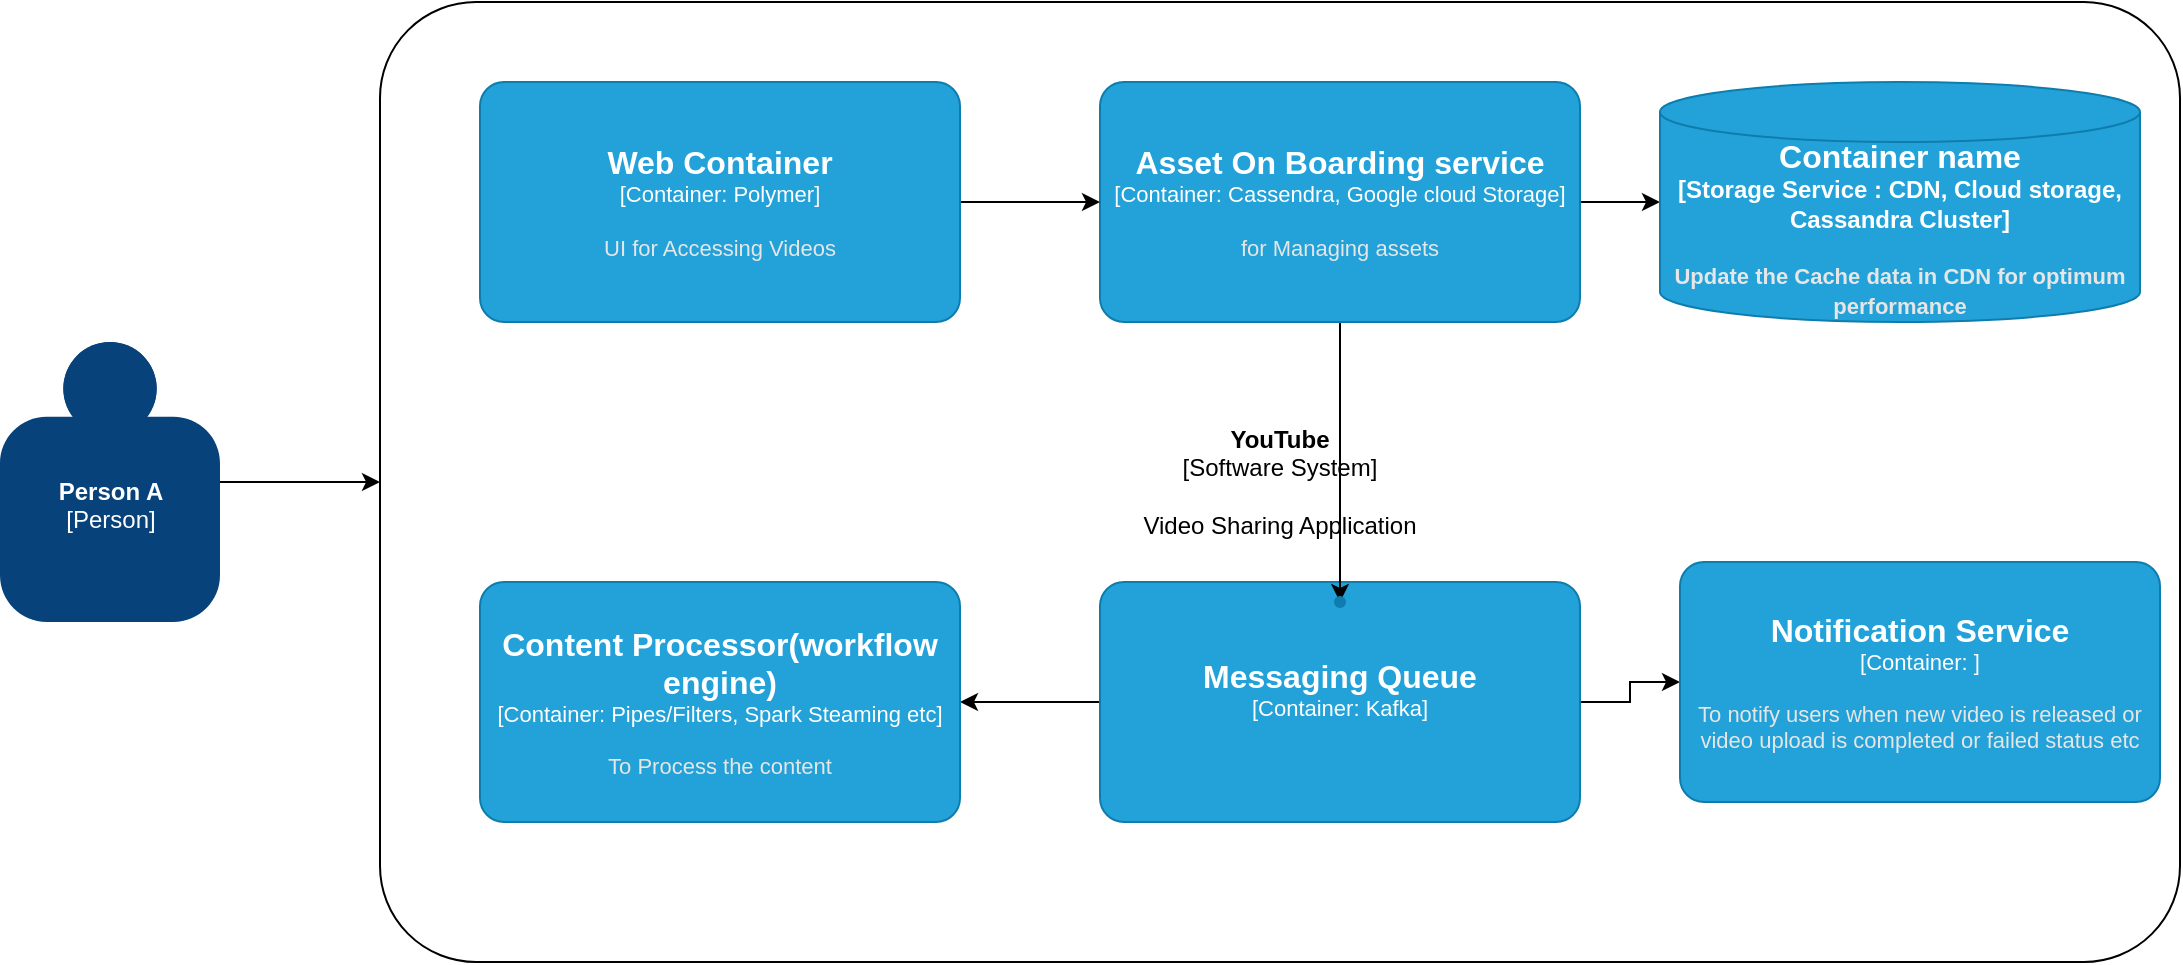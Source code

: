<mxfile version="15.5.9" type="github" pages="6"><diagram id="z9RygwQNT0ERvPky99hj" name="Page-1"><mxGraphModel dx="1298" dy="712" grid="1" gridSize="10" guides="1" tooltips="1" connect="1" arrows="1" fold="1" page="1" pageScale="1" pageWidth="827" pageHeight="1169" math="0" shadow="0"><root><mxCell id="0"/><mxCell id="1" parent="0"/><mxCell id="A4hrFjKOeMsg8yGBm5Tv-1" value="" style="edgeStyle=orthogonalEdgeStyle;rounded=0;orthogonalLoop=1;jettySize=auto;html=1;" edge="1" parent="1" source="A4hrFjKOeMsg8yGBm5Tv-2" target="A4hrFjKOeMsg8yGBm5Tv-3"><mxGeometry relative="1" as="geometry"/></mxCell><object placeholders="1" c4Name="Person A" c4Type="Person" c4Description="" label="&lt;b&gt;%c4Name%&lt;/b&gt;&lt;div&gt;[%c4Type%]&lt;/div&gt;&lt;br&gt;&lt;div&gt;%c4Description%&lt;/div&gt;" id="A4hrFjKOeMsg8yGBm5Tv-2"><mxCell style="html=1;dashed=0;whitespace=wrap;fillColor=#08427b;strokeColor=none;fontColor=#ffffff;shape=mxgraph.c4.person;align=center;metaEdit=1;points=[[0.5,0,0],[1,0.5,0],[1,0.75,0],[0.75,1,0],[0.5,1,0],[0.25,1,0],[0,0.75,0],[0,0.5,0]];metaData={&quot;c4Type&quot;:{&quot;editable&quot;:false}};" vertex="1" parent="1"><mxGeometry x="20" y="230" width="110.0" height="140" as="geometry"/></mxCell></object><object placeholders="1" c4Name="YouTube" c4Type="Software System" c4Description="Video Sharing Application" label="&lt;b&gt;%c4Name%&lt;/b&gt;&lt;div&gt;[%c4Type%]&lt;/div&gt;&lt;br&gt;&lt;div&gt;%c4Description%&lt;/div&gt;" id="A4hrFjKOeMsg8yGBm5Tv-3"><mxCell style="rounded=1;whiteSpace=wrap;html=1;labelBackgroundColor=none;fillColor=none;align=center;arcSize=10;metaEdit=1;metaData={&quot;c4Type&quot;:{&quot;editable&quot;:false}};points=[[0.25,0,0],[0.5,0,0],[0.75,0,0],[1,0.25,0],[1,0.5,0],[1,0.75,0],[0.75,1,0],[0.5,1,0],[0.25,1,0],[0,0.75,0],[0,0.5,0],[0,0.25,0]];" vertex="1" parent="1"><mxGeometry x="210" y="60" width="900" height="480" as="geometry"/></mxCell></object><mxCell id="cYoHPaHitqBHi9LQzZaL-11" value="" style="edgeStyle=orthogonalEdgeStyle;rounded=0;orthogonalLoop=1;jettySize=auto;html=1;" edge="1" parent="1" source="cYoHPaHitqBHi9LQzZaL-1" target="cYoHPaHitqBHi9LQzZaL-3"><mxGeometry relative="1" as="geometry"/></mxCell><mxCell id="cYoHPaHitqBHi9LQzZaL-13" value="" style="edgeStyle=orthogonalEdgeStyle;rounded=0;orthogonalLoop=1;jettySize=auto;html=1;" edge="1" parent="1" source="cYoHPaHitqBHi9LQzZaL-1" target="cYoHPaHitqBHi9LQzZaL-5"><mxGeometry relative="1" as="geometry"/></mxCell><object placeholders="1" c4Name="Messaging Queue" c4Type="Container" c4Technology="Kafka" c4Description="" label="&lt;font style=&quot;font-size: 16px&quot;&gt;&lt;b&gt;%c4Name%&lt;/b&gt;&lt;/font&gt;&lt;div&gt;[%c4Type%: %c4Technology%]&lt;/div&gt;&lt;br&gt;&lt;div&gt;&lt;font style=&quot;font-size: 11px&quot;&gt;&lt;font color=&quot;#E6E6E6&quot;&gt;%c4Description%&lt;/font&gt;&lt;/div&gt;" id="cYoHPaHitqBHi9LQzZaL-1"><mxCell style="rounded=1;whiteSpace=wrap;html=1;fontSize=11;labelBackgroundColor=none;fillColor=#23A2D9;fontColor=#ffffff;align=center;arcSize=10;strokeColor=#0E7DAD;metaEdit=1;metaData={&quot;c4Type&quot;:{&quot;editable&quot;:false}};resizable=0;points=[[0.25,0,0],[0.5,0,0],[0.75,0,0],[1,0.25,0],[1,0.5,0],[1,0.75,0],[0.75,1,0],[0.5,1,0],[0.25,1,0],[0,0.75,0],[0,0.5,0],[0,0.25,0]];" vertex="1" parent="1"><mxGeometry x="570" y="350" width="240" height="120" as="geometry"/></mxCell></object><mxCell id="cYoHPaHitqBHi9LQzZaL-10" value="" style="edgeStyle=orthogonalEdgeStyle;rounded=0;orthogonalLoop=1;jettySize=auto;html=1;" edge="1" parent="1" source="cYoHPaHitqBHi9LQzZaL-2" target="cYoHPaHitqBHi9LQzZaL-9"><mxGeometry relative="1" as="geometry"/></mxCell><mxCell id="cYoHPaHitqBHi9LQzZaL-12" value="" style="edgeStyle=orthogonalEdgeStyle;rounded=0;orthogonalLoop=1;jettySize=auto;html=1;" edge="1" parent="1" source="cYoHPaHitqBHi9LQzZaL-2" target="cYoHPaHitqBHi9LQzZaL-7"><mxGeometry relative="1" as="geometry"/></mxCell><object placeholders="1" c4Name="Asset On Boarding service" c4Type="Container" c4Technology="Cassendra, Google cloud Storage" c4Description="for Managing assets" label="&lt;font style=&quot;font-size: 16px&quot;&gt;&lt;b&gt;%c4Name%&lt;/b&gt;&lt;/font&gt;&lt;div&gt;[%c4Type%: %c4Technology%]&lt;/div&gt;&lt;br&gt;&lt;div&gt;&lt;font style=&quot;font-size: 11px&quot;&gt;&lt;font color=&quot;#E6E6E6&quot;&gt;%c4Description%&lt;/font&gt;&lt;/div&gt;" id="cYoHPaHitqBHi9LQzZaL-2"><mxCell style="rounded=1;whiteSpace=wrap;html=1;fontSize=11;labelBackgroundColor=none;fillColor=#23A2D9;fontColor=#ffffff;align=center;arcSize=10;strokeColor=#0E7DAD;metaEdit=1;metaData={&quot;c4Type&quot;:{&quot;editable&quot;:false}};resizable=0;points=[[0.25,0,0],[0.5,0,0],[0.75,0,0],[1,0.25,0],[1,0.5,0],[1,0.75,0],[0.75,1,0],[0.5,1,0],[0.25,1,0],[0,0.75,0],[0,0.5,0],[0,0.25,0]];" vertex="1" parent="1"><mxGeometry x="570" y="100" width="240" height="120" as="geometry"/></mxCell></object><object placeholders="1" c4Name="Content Processor(workflow engine)" c4Type="Container" c4Technology="Pipes/Filters, Spark Steaming etc" c4Description="To Process the content " label="&lt;font style=&quot;font-size: 16px&quot;&gt;&lt;b&gt;%c4Name%&lt;/b&gt;&lt;/font&gt;&lt;div&gt;[%c4Type%: %c4Technology%]&lt;/div&gt;&lt;br&gt;&lt;div&gt;&lt;font style=&quot;font-size: 11px&quot;&gt;&lt;font color=&quot;#E6E6E6&quot;&gt;%c4Description%&lt;/font&gt;&lt;/div&gt;" id="cYoHPaHitqBHi9LQzZaL-3"><mxCell style="rounded=1;whiteSpace=wrap;html=1;fontSize=11;labelBackgroundColor=none;fillColor=#23A2D9;fontColor=#ffffff;align=center;arcSize=10;strokeColor=#0E7DAD;metaEdit=1;metaData={&quot;c4Type&quot;:{&quot;editable&quot;:false}};resizable=0;points=[[0.25,0,0],[0.5,0,0],[0.75,0,0],[1,0.25,0],[1,0.5,0],[1,0.75,0],[0.75,1,0],[0.5,1,0],[0.25,1,0],[0,0.75,0],[0,0.5,0],[0,0.25,0]];" vertex="1" parent="1"><mxGeometry x="260" y="350" width="240" height="120" as="geometry"/></mxCell></object><mxCell id="cYoHPaHitqBHi9LQzZaL-8" value="" style="edgeStyle=orthogonalEdgeStyle;rounded=0;orthogonalLoop=1;jettySize=auto;html=1;" edge="1" parent="1" source="cYoHPaHitqBHi9LQzZaL-4" target="cYoHPaHitqBHi9LQzZaL-2"><mxGeometry relative="1" as="geometry"/></mxCell><object placeholders="1" c4Name="Web Container" c4Type="Container" c4Technology="Polymer" c4Description="UI for Accessing  Videos" label="&lt;font style=&quot;font-size: 16px&quot;&gt;&lt;b&gt;%c4Name%&lt;/b&gt;&lt;/font&gt;&lt;div&gt;[%c4Type%: %c4Technology%]&lt;/div&gt;&lt;br&gt;&lt;div&gt;&lt;font style=&quot;font-size: 11px&quot;&gt;&lt;font color=&quot;#E6E6E6&quot;&gt;%c4Description%&lt;/font&gt;&lt;/div&gt;" id="cYoHPaHitqBHi9LQzZaL-4"><mxCell style="rounded=1;whiteSpace=wrap;html=1;fontSize=11;labelBackgroundColor=none;fillColor=#23A2D9;fontColor=#ffffff;align=center;arcSize=10;strokeColor=#0E7DAD;metaEdit=1;metaData={&quot;c4Type&quot;:{&quot;editable&quot;:false}};resizable=0;points=[[0.25,0,0],[0.5,0,0],[0.75,0,0],[1,0.25,0],[1,0.5,0],[1,0.75,0],[0.75,1,0],[0.5,1,0],[0.25,1,0],[0,0.75,0],[0,0.5,0],[0,0.25,0]];" vertex="1" parent="1"><mxGeometry x="260" y="100" width="240" height="120" as="geometry"/></mxCell></object><object placeholders="1" c4Name="Notification Service" c4Type="Container" c4Technology="" c4Description="To notify users when new video is released or video upload is completed or failed status etc " label="&lt;font style=&quot;font-size: 16px&quot;&gt;&lt;b&gt;%c4Name%&lt;/b&gt;&lt;/font&gt;&lt;div&gt;[%c4Type%: %c4Technology%]&lt;/div&gt;&lt;br&gt;&lt;div&gt;&lt;font style=&quot;font-size: 11px&quot;&gt;&lt;font color=&quot;#E6E6E6&quot;&gt;%c4Description%&lt;/font&gt;&lt;/div&gt;" id="cYoHPaHitqBHi9LQzZaL-5"><mxCell style="rounded=1;whiteSpace=wrap;html=1;fontSize=11;labelBackgroundColor=none;fillColor=#23A2D9;fontColor=#ffffff;align=center;arcSize=10;strokeColor=#0E7DAD;metaEdit=1;metaData={&quot;c4Type&quot;:{&quot;editable&quot;:false}};resizable=0;points=[[0.25,0,0],[0.5,0,0],[0.75,0,0],[1,0.25,0],[1,0.5,0],[1,0.75,0],[0.75,1,0],[0.5,1,0],[0.25,1,0],[0,0.75,0],[0,0.5,0],[0,0.25,0]];" vertex="1" parent="1"><mxGeometry x="860" y="340" width="240" height="120" as="geometry"/></mxCell></object><object placeholders="1" c4Type="Container name" c4Container="Storage Service " c4Technology="CDN, Cloud storage, Cassandra Cluster" c4Description="Update the Cache data in CDN for optimum performance" label="&lt;font style=&quot;font-size: 16px&quot;&gt;&lt;b&gt;%c4Type%&lt;/font&gt;&lt;div&gt;[%c4Container%:&amp;nbsp;%c4Technology%]&lt;/div&gt;&lt;br&gt;&lt;div&gt;&lt;font style=&quot;font-size: 11px&quot;&gt;&lt;font color=&quot;#E6E6E6&quot;&gt;%c4Description%&lt;/font&gt;&lt;/div&gt;" id="cYoHPaHitqBHi9LQzZaL-7"><mxCell style="shape=cylinder3;size=15;whiteSpace=wrap;html=1;boundedLbl=1;rounded=0;labelBackgroundColor=none;fillColor=#23A2D9;fontSize=12;fontColor=#ffffff;align=center;strokeColor=#0E7DAD;metaEdit=1;points=[[0.5,0,0],[1,0.25,0],[1,0.5,0],[1,0.75,0],[0.5,1,0],[0,0.75,0],[0,0.5,0],[0,0.25,0]];metaData={&quot;c4Type&quot;:{&quot;editable&quot;:false}};resizable=0;" vertex="1" parent="1"><mxGeometry x="850" y="100" width="240" height="120" as="geometry"/></mxCell></object><mxCell id="cYoHPaHitqBHi9LQzZaL-9" value="" style="shape=waypoint;size=6;pointerEvents=1;points=[];fillColor=#23A2D9;resizable=0;rotatable=0;perimeter=centerPerimeter;snapToPoint=1;rounded=1;fontSize=11;fontColor=#ffffff;strokeColor=#0E7DAD;arcSize=10;" vertex="1" parent="1"><mxGeometry x="670" y="340" width="40" height="40" as="geometry"/></mxCell></root></mxGraphModel></diagram><diagram name="container for console 1" id="a7PhR_4ZfzraX4YBjqaa"><mxGraphModel dx="3709" dy="2034" grid="1" gridSize="10" guides="1" tooltips="1" connect="1" arrows="1" fold="1" page="1" pageScale="1" pageWidth="827" pageHeight="1169" math="0" shadow="0"><root><mxCell id="BjMdYLbncdtj5quC3tkI-0"/><mxCell id="BjMdYLbncdtj5quC3tkI-1" parent="BjMdYLbncdtj5quC3tkI-0"/><mxCell id="2z4KwXrL9ZnEuauPjSyB-0" value="" style="edgeStyle=orthogonalEdgeStyle;rounded=0;orthogonalLoop=1;jettySize=auto;html=1;" parent="BjMdYLbncdtj5quC3tkI-1" source="2z4KwXrL9ZnEuauPjSyB-1" edge="1"><mxGeometry relative="1" as="geometry"><mxPoint x="190" y="300" as="targetPoint"/></mxGeometry></mxCell><object placeholders="1" c4Name="Person A" c4Type="Person" c4Description="" label="&lt;b&gt;%c4Name%&lt;/b&gt;&lt;div&gt;[%c4Type%]&lt;/div&gt;&lt;br&gt;&lt;div&gt;%c4Description%&lt;/div&gt;" id="2z4KwXrL9ZnEuauPjSyB-1"><mxCell style="html=1;dashed=0;whitespace=wrap;fillColor=#08427b;strokeColor=none;fontColor=#ffffff;shape=mxgraph.c4.person;align=center;metaEdit=1;points=[[0.5,0,0],[1,0.5,0],[1,0.75,0],[0.75,1,0],[0.5,1,0],[0.25,1,0],[0,0.75,0],[0,0.5,0]];metaData={&quot;c4Type&quot;:{&quot;editable&quot;:false}};" parent="BjMdYLbncdtj5quC3tkI-1" vertex="1"><mxGeometry x="20" y="230" width="110.0" height="140" as="geometry"/></mxCell></object><mxCell id="2z4KwXrL9ZnEuauPjSyB-3" value="" style="edgeStyle=orthogonalEdgeStyle;rounded=0;orthogonalLoop=1;jettySize=auto;html=1;" parent="BjMdYLbncdtj5quC3tkI-1" source="2z4KwXrL9ZnEuauPjSyB-4" target="2z4KwXrL9ZnEuauPjSyB-6" edge="1"><mxGeometry relative="1" as="geometry"/></mxCell><mxCell id="vrPUf9fqrXph_IupmF4T-8" value="feeds text&amp;nbsp;" style="edgeLabel;html=1;align=center;verticalAlign=middle;resizable=0;points=[];" parent="2z4KwXrL9ZnEuauPjSyB-3" vertex="1" connectable="0"><mxGeometry x="-0.089" y="-1" relative="1" as="geometry"><mxPoint x="-1" as="offset"/></mxGeometry></mxCell><object placeholders="1" c4Name="Console 1" c4Type="Container" c4Technology="Terminal" c4Description="Description" label="&lt;b&gt;%c4Name%&lt;/b&gt;&lt;div&gt;[%c4Type%: %c4Technology%]&lt;/div&gt;&lt;br&gt;&lt;div&gt;%c4Description%&lt;/div&gt;" id="2z4KwXrL9ZnEuauPjSyB-4"><mxCell style="rounded=1;whiteSpace=wrap;html=1;labelBackgroundColor=none;fillColor=#438DD5;fontColor=#ffffff;align=center;arcSize=10;strokeColor=#3C7FC0;metaEdit=1;metaData={&quot;c4Type&quot;:{&quot;editable&quot;:false}};points=[[0.25,0,0],[0.5,0,0],[0.75,0,0],[1,0.25,0],[1,0.5,0],[1,0.75,0],[0.75,1,0],[0.5,1,0],[0.25,1,0],[0,0.75,0],[0,0.5,0],[0,0.25,0]];" parent="BjMdYLbncdtj5quC3tkI-1" vertex="1"><mxGeometry x="190" y="250" width="160" height="110.0" as="geometry"/></mxCell></object><mxCell id="2z4KwXrL9ZnEuauPjSyB-5" value="" style="edgeStyle=orthogonalEdgeStyle;rounded=0;orthogonalLoop=1;jettySize=auto;html=1;" parent="BjMdYLbncdtj5quC3tkI-1" source="2z4KwXrL9ZnEuauPjSyB-6" target="2z4KwXrL9ZnEuauPjSyB-7" edge="1"><mxGeometry relative="1" as="geometry"/></mxCell><mxCell id="wueS8IwsiaOvMefdd-mx-0" value="feeds the data(generated anagram)" style="edgeLabel;html=1;align=center;verticalAlign=middle;resizable=0;points=[];" parent="2z4KwXrL9ZnEuauPjSyB-5" vertex="1" connectable="0"><mxGeometry x="-0.138" relative="1" as="geometry"><mxPoint as="offset"/></mxGeometry></mxCell><object placeholders="1" c4Name="Service X " c4Type="Container" c4Technology="Node js" c4Description="" label="&lt;b&gt;%c4Name%&lt;/b&gt;&lt;div&gt;[%c4Type%: %c4Technology%]&lt;/div&gt;&lt;br&gt;&lt;div&gt;%c4Description%&lt;/div&gt;" id="2z4KwXrL9ZnEuauPjSyB-6"><mxCell style="rounded=1;whiteSpace=wrap;html=1;labelBackgroundColor=none;fillColor=#438DD5;fontColor=#ffffff;align=center;arcSize=10;strokeColor=#3C7FC0;metaEdit=1;metaData={&quot;c4Type&quot;:{&quot;editable&quot;:false}};points=[[0.25,0,0],[0.5,0,0],[0.75,0,0],[1,0.25,0],[1,0.5,0],[1,0.75,0],[0.75,1,0],[0.5,1,0],[0.25,1,0],[0,0.75,0],[0,0.5,0],[0,0.25,0]];" parent="BjMdYLbncdtj5quC3tkI-1" vertex="1"><mxGeometry x="520" y="250" width="160" height="110.0" as="geometry"/></mxCell></object><object placeholders="1" c4Name="Message queue" c4Type="Container" c4Technology="Rabbit MQ" c4Description="" label="&lt;b&gt;%c4Name%&lt;/b&gt;&lt;div&gt;[%c4Type%: %c4Technology%]&lt;/div&gt;&lt;br&gt;&lt;div&gt;%c4Description%&lt;/div&gt;" id="2z4KwXrL9ZnEuauPjSyB-7"><mxCell style="rounded=1;whiteSpace=wrap;html=1;labelBackgroundColor=none;fillColor=#438DD5;fontColor=#ffffff;align=center;arcSize=10;strokeColor=#3C7FC0;metaEdit=1;metaData={&quot;c4Type&quot;:{&quot;editable&quot;:false}};points=[[0.25,0,0],[0.5,0,0],[0.75,0,0],[1,0.25,0],[1,0.5,0],[1,0.75,0],[0.75,1,0],[0.5,1,0],[0.25,1,0],[0,0.75,0],[0,0.5,0],[0,0.25,0]];" parent="BjMdYLbncdtj5quC3tkI-1" vertex="1"><mxGeometry x="520" y="470" width="160" height="110.0" as="geometry"/></mxCell></object><mxCell id="ehRK3MGJVhF_BpjK4JEX-2" value="" style="edgeStyle=orthogonalEdgeStyle;rounded=0;orthogonalLoop=1;jettySize=auto;html=1;" parent="BjMdYLbncdtj5quC3tkI-1" source="0gAzwDPMz9SHASAA8kje-0" target="ehRK3MGJVhF_BpjK4JEX-1" edge="1"><mxGeometry relative="1" as="geometry"/></mxCell><mxCell id="ehRK3MGJVhF_BpjK4JEX-3" value="listens to events/subscription" style="edgeLabel;html=1;align=center;verticalAlign=middle;resizable=0;points=[];" parent="ehRK3MGJVhF_BpjK4JEX-2" vertex="1" connectable="0"><mxGeometry x="-0.06" y="1" relative="1" as="geometry"><mxPoint as="offset"/></mxGeometry></mxCell><mxCell id="fyGkThQuhzNvdlG6ebu0-1" value="" style="edgeStyle=orthogonalEdgeStyle;rounded=0;orthogonalLoop=1;jettySize=auto;html=1;" parent="BjMdYLbncdtj5quC3tkI-1" source="0gAzwDPMz9SHASAA8kje-0" edge="1"><mxGeometry relative="1" as="geometry"><mxPoint x="930" y="700" as="targetPoint"/></mxGeometry></mxCell><mxCell id="4Dp4FxLYMIZfHfwSfnBk-0" value="stores the data" style="edgeLabel;html=1;align=center;verticalAlign=middle;resizable=0;points=[];" parent="fyGkThQuhzNvdlG6ebu0-1" vertex="1" connectable="0"><mxGeometry x="-0.092" y="1" relative="1" as="geometry"><mxPoint as="offset"/></mxGeometry></mxCell><object placeholders="1" c4Name="Service y " c4Type="Container" c4Technology="Node js" c4Description="" label="&lt;b&gt;%c4Name%&lt;/b&gt;&lt;div&gt;[%c4Type%: %c4Technology%]&lt;/div&gt;&lt;br&gt;&lt;div&gt;%c4Description%&lt;/div&gt;" id="0gAzwDPMz9SHASAA8kje-0"><mxCell style="rounded=1;whiteSpace=wrap;html=1;labelBackgroundColor=none;fillColor=#438DD5;fontColor=#ffffff;align=center;arcSize=10;strokeColor=#3C7FC0;metaEdit=1;metaData={&quot;c4Type&quot;:{&quot;editable&quot;:false}};points=[[0.25,0,0],[0.5,0,0],[0.75,0,0],[1,0.25,0],[1,0.5,0],[1,0.75,0],[0.75,1,0],[0.5,1,0],[0.25,1,0],[0,0.75,0],[0,0.5,0],[0,0.25,0]];" parent="BjMdYLbncdtj5quC3tkI-1" vertex="1"><mxGeometry x="850" y="470" width="160" height="110.0" as="geometry"/></mxCell></object><object placeholders="1" c4Type="Database" c4Container="Container" c4Technology="Dynamo DB" c4Description="" label="%c4Type%&lt;div&gt;[%c4Container%:&amp;nbsp;%c4Technology%]&lt;/div&gt;&lt;br&gt;&lt;div&gt;%c4Description%&lt;/div&gt;" id="ehRK3MGJVhF_BpjK4JEX-0"><mxCell style="shape=cylinder;whiteSpace=wrap;html=1;boundedLbl=1;rounded=0;labelBackgroundColor=none;fillColor=#438DD5;fontSize=12;fontColor=#ffffff;align=center;strokeColor=#3C7FC0;metaEdit=1;points=[[0.5,0,0],[1,0.25,0],[1,0.5,0],[1,0.75,0],[0.5,1,0],[0,0.75,0],[0,0.5,0],[0,0.25,0]];metaData={&quot;c4Type&quot;:{&quot;editable&quot;:false}};" parent="BjMdYLbncdtj5quC3tkI-1" vertex="1"><mxGeometry x="850" y="700" width="160" height="140" as="geometry"/></mxCell></object><mxCell id="ehRK3MGJVhF_BpjK4JEX-1" value="" style="shape=waypoint;size=6;pointerEvents=1;points=[];fillColor=#438DD5;resizable=0;rotatable=0;perimeter=centerPerimeter;snapToPoint=1;rounded=1;fontColor=#ffffff;strokeColor=#3C7FC0;arcSize=10;" parent="BjMdYLbncdtj5quC3tkI-1" vertex="1"><mxGeometry x="660" y="505" width="40" height="40" as="geometry"/></mxCell><mxCell id="vrPUf9fqrXph_IupmF4T-10" value="reads generated anagram" style="endArrow=open;endFill=1;endSize=12;html=1;" parent="BjMdYLbncdtj5quC3tkI-1" edge="1"><mxGeometry width="160" relative="1" as="geometry"><mxPoint x="520" y="270" as="sourcePoint"/><mxPoint x="350" y="270" as="targetPoint"/></mxGeometry></mxCell></root></mxGraphModel></diagram><diagram name="Page-12" id="_gJkH_8wwnNOl1Ijh1vi"><mxGraphModel dx="1298" dy="712" grid="1" gridSize="10" guides="1" tooltips="1" connect="1" arrows="1" fold="1" page="1" pageScale="1" pageWidth="827" pageHeight="1169" math="0" shadow="0"><root><mxCell id="mVPDb-YCVb2ooW6kqIml-0"/><mxCell id="mVPDb-YCVb2ooW6kqIml-1" parent="mVPDb-YCVb2ooW6kqIml-0"/><object placeholders="1" c4Name="Person B" c4Type="Person" c4Description="" label="&lt;b&gt;%c4Name%&lt;/b&gt;&lt;div&gt;[%c4Type%]&lt;/div&gt;&lt;br&gt;&lt;div&gt;%c4Description%&lt;/div&gt;" id="37ffYZjWsK_dx2_dq6nU-1"><mxCell style="html=1;dashed=0;whitespace=wrap;fillColor=#08427b;strokeColor=none;fontColor=#ffffff;shape=mxgraph.c4.person;align=center;metaEdit=1;points=[[0.5,0,0],[1,0.5,0],[1,0.75,0],[0.75,1,0],[0.5,1,0],[0.25,1,0],[0,0.75,0],[0,0.5,0]];metaData={&quot;c4Type&quot;:{&quot;editable&quot;:false}};" parent="mVPDb-YCVb2ooW6kqIml-1" vertex="1"><mxGeometry x="1020" y="225" width="110.0" height="140" as="geometry"/></mxCell></object><mxCell id="37ffYZjWsK_dx2_dq6nU-10" value="" style="edgeStyle=orthogonalEdgeStyle;rounded=0;orthogonalLoop=1;jettySize=auto;html=1;" parent="mVPDb-YCVb2ooW6kqIml-1" target="37ffYZjWsK_dx2_dq6nU-2" edge="1"><mxGeometry relative="1" as="geometry"><mxPoint x="1020" y="305" as="sourcePoint"/></mxGeometry></mxCell><mxCell id="37ffYZjWsK_dx2_dq6nU-12" value="" style="edgeStyle=orthogonalEdgeStyle;rounded=0;orthogonalLoop=1;jettySize=auto;html=1;" parent="mVPDb-YCVb2ooW6kqIml-1" source="37ffYZjWsK_dx2_dq6nU-2" edge="1"><mxGeometry relative="1" as="geometry"><mxPoint x="800" y="495" as="targetPoint"/></mxGeometry></mxCell><mxCell id="37ffYZjWsK_dx2_dq6nU-14" value="reads" style="edgeLabel;html=1;align=center;verticalAlign=middle;resizable=0;points=[];" parent="37ffYZjWsK_dx2_dq6nU-12" vertex="1" connectable="0"><mxGeometry x="-0.067" y="1" relative="1" as="geometry"><mxPoint as="offset"/></mxGeometry></mxCell><object placeholders="1" c4Name="Console 2" c4Type="Container" c4Technology="Terminal" c4Description="Description" label="&lt;b&gt;%c4Name%&lt;/b&gt;&lt;div&gt;[%c4Type%: %c4Technology%]&lt;/div&gt;&lt;br&gt;&lt;div&gt;%c4Description%&lt;/div&gt;" id="37ffYZjWsK_dx2_dq6nU-2"><mxCell style="rounded=1;whiteSpace=wrap;html=1;labelBackgroundColor=none;fillColor=#438DD5;fontColor=#ffffff;align=center;arcSize=10;strokeColor=#3C7FC0;metaEdit=1;metaData={&quot;c4Type&quot;:{&quot;editable&quot;:false}};points=[[0.25,0,0],[0.5,0,0],[0.75,0,0],[1,0.25,0],[1,0.5,0],[1,0.75,0],[0.75,1,0],[0.5,1,0],[0.25,1,0],[0,0.75,0],[0,0.5,0],[0,0.25,0]];" parent="mVPDb-YCVb2ooW6kqIml-1" vertex="1"><mxGeometry x="720" y="250" width="160" height="110.0" as="geometry"/></mxCell></object><object placeholders="1" c4Type="Database" c4Container="Container" c4Technology="DynamoDB" c4Description="" label="%c4Type%&lt;div&gt;[%c4Container%:&amp;nbsp;%c4Technology%]&lt;/div&gt;&lt;br&gt;&lt;div&gt;%c4Description%&lt;/div&gt;" id="37ffYZjWsK_dx2_dq6nU-15"><mxCell style="shape=cylinder;whiteSpace=wrap;html=1;boundedLbl=1;rounded=0;labelBackgroundColor=none;fillColor=#438DD5;fontSize=12;fontColor=#ffffff;align=center;strokeColor=#3C7FC0;metaEdit=1;points=[[0.5,0,0],[1,0.25,0],[1,0.5,0],[1,0.75,0],[0.5,1,0],[0,0.75,0],[0,0.5,0],[0,0.25,0]];metaData={&quot;c4Type&quot;:{&quot;editable&quot;:false}};" parent="mVPDb-YCVb2ooW6kqIml-1" vertex="1"><mxGeometry x="720" y="500" width="160" height="140" as="geometry"/></mxCell></object></root></mxGraphModel></diagram><diagram name="Page-13" id="3c-jEy7XeYWr8FRodiqy"><mxGraphModel dx="1298" dy="712" grid="1" gridSize="10" guides="1" tooltips="1" connect="1" arrows="1" fold="1" page="1" pageScale="1" pageWidth="827" pageHeight="1169" math="0" shadow="0"><root><mxCell id="N914Rx8wrAnPY5n_46YI-0"/><mxCell id="N914Rx8wrAnPY5n_46YI-1" parent="N914Rx8wrAnPY5n_46YI-0"/><mxCell id="00wmaJ4DBeOy6-SBZOX9-0" value="" style="edgeStyle=orthogonalEdgeStyle;rounded=0;orthogonalLoop=1;jettySize=auto;html=1;" parent="N914Rx8wrAnPY5n_46YI-1" source="00wmaJ4DBeOy6-SBZOX9-1" edge="1"><mxGeometry relative="1" as="geometry"><mxPoint x="190" y="300" as="targetPoint"/></mxGeometry></mxCell><object placeholders="1" c4Name="Person A" c4Type="Person" c4Description="" label="&lt;b&gt;%c4Name%&lt;/b&gt;&lt;div&gt;[%c4Type%]&lt;/div&gt;&lt;br&gt;&lt;div&gt;%c4Description%&lt;/div&gt;" id="00wmaJ4DBeOy6-SBZOX9-1"><mxCell style="html=1;dashed=0;whitespace=wrap;fillColor=#08427b;strokeColor=none;fontColor=#ffffff;shape=mxgraph.c4.person;align=center;metaEdit=1;points=[[0.5,0,0],[1,0.5,0],[1,0.75,0],[0.75,1,0],[0.5,1,0],[0.25,1,0],[0,0.75,0],[0,0.5,0]];metaData={&quot;c4Type&quot;:{&quot;editable&quot;:false}};" parent="N914Rx8wrAnPY5n_46YI-1" vertex="1"><mxGeometry x="20" y="230" width="110.0" height="140" as="geometry"/></mxCell></object><mxCell id="00wmaJ4DBeOy6-SBZOX9-2" value="" style="edgeStyle=orthogonalEdgeStyle;rounded=0;orthogonalLoop=1;jettySize=auto;html=1;" parent="N914Rx8wrAnPY5n_46YI-1" source="00wmaJ4DBeOy6-SBZOX9-4" target="00wmaJ4DBeOy6-SBZOX9-7" edge="1"><mxGeometry relative="1" as="geometry"/></mxCell><mxCell id="00wmaJ4DBeOy6-SBZOX9-3" value="feeds text&amp;nbsp;" style="edgeLabel;html=1;align=center;verticalAlign=middle;resizable=0;points=[];" parent="00wmaJ4DBeOy6-SBZOX9-2" vertex="1" connectable="0"><mxGeometry x="-0.089" y="-1" relative="1" as="geometry"><mxPoint x="-1" as="offset"/></mxGeometry></mxCell><object placeholders="1" c4Name="Web App" c4Type="Container" c4Technology="ReactJS/CSS/HTML" c4Description="Description" label="&lt;b&gt;%c4Name%&lt;/b&gt;&lt;div&gt;[%c4Type%: %c4Technology%]&lt;/div&gt;&lt;br&gt;&lt;div&gt;%c4Description%&lt;/div&gt;" id="00wmaJ4DBeOy6-SBZOX9-4"><mxCell style="rounded=1;whiteSpace=wrap;html=1;labelBackgroundColor=none;fillColor=#438DD5;fontColor=#ffffff;align=center;arcSize=10;strokeColor=#3C7FC0;metaEdit=1;metaData={&quot;c4Type&quot;:{&quot;editable&quot;:false}};points=[[0.25,0,0],[0.5,0,0],[0.75,0,0],[1,0.25,0],[1,0.5,0],[1,0.75,0],[0.75,1,0],[0.5,1,0],[0.25,1,0],[0,0.75,0],[0,0.5,0],[0,0.25,0]];" parent="N914Rx8wrAnPY5n_46YI-1" vertex="1"><mxGeometry x="190" y="250" width="160" height="110.0" as="geometry"/></mxCell></object><mxCell id="00wmaJ4DBeOy6-SBZOX9-5" value="" style="edgeStyle=orthogonalEdgeStyle;rounded=0;orthogonalLoop=1;jettySize=auto;html=1;" parent="N914Rx8wrAnPY5n_46YI-1" source="00wmaJ4DBeOy6-SBZOX9-7" target="00wmaJ4DBeOy6-SBZOX9-8" edge="1"><mxGeometry relative="1" as="geometry"/></mxCell><mxCell id="00wmaJ4DBeOy6-SBZOX9-6" value="feeds the data(generated anagram)" style="edgeLabel;html=1;align=center;verticalAlign=middle;resizable=0;points=[];" parent="00wmaJ4DBeOy6-SBZOX9-5" vertex="1" connectable="0"><mxGeometry x="-0.138" relative="1" as="geometry"><mxPoint as="offset"/></mxGeometry></mxCell><object placeholders="1" c4Name="Service X " c4Type="Container" c4Technology="Node js" c4Description="" label="&lt;b&gt;%c4Name%&lt;/b&gt;&lt;div&gt;[%c4Type%: %c4Technology%]&lt;/div&gt;&lt;br&gt;&lt;div&gt;%c4Description%&lt;/div&gt;" id="00wmaJ4DBeOy6-SBZOX9-7"><mxCell style="rounded=1;whiteSpace=wrap;html=1;labelBackgroundColor=none;fillColor=#438DD5;fontColor=#ffffff;align=center;arcSize=10;strokeColor=#3C7FC0;metaEdit=1;metaData={&quot;c4Type&quot;:{&quot;editable&quot;:false}};points=[[0.25,0,0],[0.5,0,0],[0.75,0,0],[1,0.25,0],[1,0.5,0],[1,0.75,0],[0.75,1,0],[0.5,1,0],[0.25,1,0],[0,0.75,0],[0,0.5,0],[0,0.25,0]];" parent="N914Rx8wrAnPY5n_46YI-1" vertex="1"><mxGeometry x="520" y="250" width="160" height="110.0" as="geometry"/></mxCell></object><object placeholders="1" c4Name="Message queue" c4Type="Container" c4Technology="Rabbit MQ" c4Description="" label="&lt;b&gt;%c4Name%&lt;/b&gt;&lt;div&gt;[%c4Type%: %c4Technology%]&lt;/div&gt;&lt;br&gt;&lt;div&gt;%c4Description%&lt;/div&gt;" id="00wmaJ4DBeOy6-SBZOX9-8"><mxCell style="rounded=1;whiteSpace=wrap;html=1;labelBackgroundColor=none;fillColor=#438DD5;fontColor=#ffffff;align=center;arcSize=10;strokeColor=#3C7FC0;metaEdit=1;metaData={&quot;c4Type&quot;:{&quot;editable&quot;:false}};points=[[0.25,0,0],[0.5,0,0],[0.75,0,0],[1,0.25,0],[1,0.5,0],[1,0.75,0],[0.75,1,0],[0.5,1,0],[0.25,1,0],[0,0.75,0],[0,0.5,0],[0,0.25,0]];" parent="N914Rx8wrAnPY5n_46YI-1" vertex="1"><mxGeometry x="520" y="470" width="160" height="110.0" as="geometry"/></mxCell></object><mxCell id="00wmaJ4DBeOy6-SBZOX9-9" value="" style="edgeStyle=orthogonalEdgeStyle;rounded=0;orthogonalLoop=1;jettySize=auto;html=1;" parent="N914Rx8wrAnPY5n_46YI-1" source="00wmaJ4DBeOy6-SBZOX9-13" target="00wmaJ4DBeOy6-SBZOX9-15" edge="1"><mxGeometry relative="1" as="geometry"/></mxCell><mxCell id="00wmaJ4DBeOy6-SBZOX9-10" value="listens to events/subscription" style="edgeLabel;html=1;align=center;verticalAlign=middle;resizable=0;points=[];" parent="00wmaJ4DBeOy6-SBZOX9-9" vertex="1" connectable="0"><mxGeometry x="-0.06" y="1" relative="1" as="geometry"><mxPoint as="offset"/></mxGeometry></mxCell><mxCell id="00wmaJ4DBeOy6-SBZOX9-11" value="" style="edgeStyle=orthogonalEdgeStyle;rounded=0;orthogonalLoop=1;jettySize=auto;html=1;" parent="N914Rx8wrAnPY5n_46YI-1" source="00wmaJ4DBeOy6-SBZOX9-13" edge="1"><mxGeometry relative="1" as="geometry"><mxPoint x="930" y="700" as="targetPoint"/></mxGeometry></mxCell><mxCell id="00wmaJ4DBeOy6-SBZOX9-12" value="stores the data" style="edgeLabel;html=1;align=center;verticalAlign=middle;resizable=0;points=[];" parent="00wmaJ4DBeOy6-SBZOX9-11" vertex="1" connectable="0"><mxGeometry x="-0.092" y="1" relative="1" as="geometry"><mxPoint as="offset"/></mxGeometry></mxCell><object placeholders="1" c4Name="Service y " c4Type="Container" c4Technology="Node js" c4Description="" label="&lt;b&gt;%c4Name%&lt;/b&gt;&lt;div&gt;[%c4Type%: %c4Technology%]&lt;/div&gt;&lt;br&gt;&lt;div&gt;%c4Description%&lt;/div&gt;" id="00wmaJ4DBeOy6-SBZOX9-13"><mxCell style="rounded=1;whiteSpace=wrap;html=1;labelBackgroundColor=none;fillColor=#438DD5;fontColor=#ffffff;align=center;arcSize=10;strokeColor=#3C7FC0;metaEdit=1;metaData={&quot;c4Type&quot;:{&quot;editable&quot;:false}};points=[[0.25,0,0],[0.5,0,0],[0.75,0,0],[1,0.25,0],[1,0.5,0],[1,0.75,0],[0.75,1,0],[0.5,1,0],[0.25,1,0],[0,0.75,0],[0,0.5,0],[0,0.25,0]];" parent="N914Rx8wrAnPY5n_46YI-1" vertex="1"><mxGeometry x="850" y="470" width="160" height="110.0" as="geometry"/></mxCell></object><object placeholders="1" c4Type="Database" c4Container="Container" c4Technology="Dynamo DB" c4Description="" label="%c4Type%&lt;div&gt;[%c4Container%:&amp;nbsp;%c4Technology%]&lt;/div&gt;&lt;br&gt;&lt;div&gt;%c4Description%&lt;/div&gt;" id="00wmaJ4DBeOy6-SBZOX9-14"><mxCell style="shape=cylinder;whiteSpace=wrap;html=1;boundedLbl=1;rounded=0;labelBackgroundColor=none;fillColor=#438DD5;fontSize=12;fontColor=#ffffff;align=center;strokeColor=#3C7FC0;metaEdit=1;points=[[0.5,0,0],[1,0.25,0],[1,0.5,0],[1,0.75,0],[0.5,1,0],[0,0.75,0],[0,0.5,0],[0,0.25,0]];metaData={&quot;c4Type&quot;:{&quot;editable&quot;:false}};" parent="N914Rx8wrAnPY5n_46YI-1" vertex="1"><mxGeometry x="850" y="700" width="160" height="140" as="geometry"/></mxCell></object><mxCell id="00wmaJ4DBeOy6-SBZOX9-15" value="" style="shape=waypoint;size=6;pointerEvents=1;points=[];fillColor=#438DD5;resizable=0;rotatable=0;perimeter=centerPerimeter;snapToPoint=1;rounded=1;fontColor=#ffffff;strokeColor=#3C7FC0;arcSize=10;" parent="N914Rx8wrAnPY5n_46YI-1" vertex="1"><mxGeometry x="660" y="505" width="40" height="40" as="geometry"/></mxCell><mxCell id="00wmaJ4DBeOy6-SBZOX9-16" value="reads generated anagram" style="endArrow=open;endFill=1;endSize=12;html=1;" parent="N914Rx8wrAnPY5n_46YI-1" edge="1"><mxGeometry width="160" relative="1" as="geometry"><mxPoint x="520" y="270" as="sourcePoint"/><mxPoint x="350" y="270" as="targetPoint"/></mxGeometry></mxCell><mxCell id="7KrwSHpNG6rXwxk2L8D3-0" value="" style="shape=waypoint;size=6;pointerEvents=1;points=[];fillColor=#438DD5;resizable=0;rotatable=0;perimeter=centerPerimeter;snapToPoint=1;rounded=0;fontColor=#ffffff;strokeColor=#3C7FC0;" parent="N914Rx8wrAnPY5n_46YI-1" vertex="1"><mxGeometry x="670" y="750" width="40" height="40" as="geometry"/></mxCell></root></mxGraphModel></diagram><diagram name="Page-15" id="YZGORqMp5zUKWytB_Vau"><mxGraphModel dx="1298" dy="716" grid="1" gridSize="10" guides="1" tooltips="1" connect="1" arrows="1" fold="1" page="1" pageScale="1" pageWidth="827" pageHeight="1169" math="0" shadow="0"><root><mxCell id="O8C44f4WOqJ-m4utyART-0"/><mxCell id="O8C44f4WOqJ-m4utyART-1" parent="O8C44f4WOqJ-m4utyART-0"/><object placeholders="1" c4Name="Person B" c4Type="Person" c4Description="" label="&lt;b&gt;%c4Name%&lt;/b&gt;&lt;div&gt;[%c4Type%]&lt;/div&gt;&lt;br&gt;&lt;div&gt;%c4Description%&lt;/div&gt;" id="O8C44f4WOqJ-m4utyART-2"><mxCell style="html=1;dashed=0;whitespace=wrap;fillColor=#08427b;strokeColor=none;fontColor=#ffffff;shape=mxgraph.c4.person;align=center;metaEdit=1;points=[[0.5,0,0],[1,0.5,0],[1,0.75,0],[0.75,1,0],[0.5,1,0],[0.25,1,0],[0,0.75,0],[0,0.5,0]];metaData={&quot;c4Type&quot;:{&quot;editable&quot;:false}};" vertex="1" parent="O8C44f4WOqJ-m4utyART-1"><mxGeometry x="1020" y="225" width="110.0" height="140" as="geometry"/></mxCell></object><mxCell id="O8C44f4WOqJ-m4utyART-3" value="" style="edgeStyle=orthogonalEdgeStyle;rounded=0;orthogonalLoop=1;jettySize=auto;html=1;" edge="1" parent="O8C44f4WOqJ-m4utyART-1" target="O8C44f4WOqJ-m4utyART-6"><mxGeometry relative="1" as="geometry"><mxPoint x="1020" y="305" as="sourcePoint"/></mxGeometry></mxCell><mxCell id="O8C44f4WOqJ-m4utyART-4" value="" style="edgeStyle=orthogonalEdgeStyle;rounded=0;orthogonalLoop=1;jettySize=auto;html=1;" edge="1" parent="O8C44f4WOqJ-m4utyART-1" source="O8C44f4WOqJ-m4utyART-6"><mxGeometry relative="1" as="geometry"><mxPoint x="800" y="495" as="targetPoint"/></mxGeometry></mxCell><mxCell id="O8C44f4WOqJ-m4utyART-5" value="reads" style="edgeLabel;html=1;align=center;verticalAlign=middle;resizable=0;points=[];" vertex="1" connectable="0" parent="O8C44f4WOqJ-m4utyART-4"><mxGeometry x="-0.067" y="1" relative="1" as="geometry"><mxPoint as="offset"/></mxGeometry></mxCell><object placeholders="1" c4Name="Web App" c4Type="Container" c4Technology="ReactJS/HTML/CSS" c4Description="Description" label="&lt;b&gt;%c4Name%&lt;/b&gt;&lt;div&gt;[%c4Type%: %c4Technology%]&lt;/div&gt;&lt;br&gt;&lt;div&gt;%c4Description%&lt;/div&gt;" id="O8C44f4WOqJ-m4utyART-6"><mxCell style="rounded=1;whiteSpace=wrap;html=1;labelBackgroundColor=none;fillColor=#438DD5;fontColor=#ffffff;align=center;arcSize=10;strokeColor=#3C7FC0;metaEdit=1;metaData={&quot;c4Type&quot;:{&quot;editable&quot;:false}};points=[[0.25,0,0],[0.5,0,0],[0.75,0,0],[1,0.25,0],[1,0.5,0],[1,0.75,0],[0.75,1,0],[0.5,1,0],[0.25,1,0],[0,0.75,0],[0,0.5,0],[0,0.25,0]];" vertex="1" parent="O8C44f4WOqJ-m4utyART-1"><mxGeometry x="720" y="250" width="160" height="110.0" as="geometry"/></mxCell></object><object placeholders="1" c4Type="Database" c4Container="Container" c4Technology="DynamoBB" c4Description="" label="%c4Type%&lt;div&gt;[%c4Container%:&amp;nbsp;%c4Technology%]&lt;/div&gt;&lt;br&gt;&lt;div&gt;%c4Description%&lt;/div&gt;" id="O8C44f4WOqJ-m4utyART-7"><mxCell style="shape=cylinder;whiteSpace=wrap;html=1;boundedLbl=1;rounded=0;labelBackgroundColor=none;fillColor=#438DD5;fontSize=12;fontColor=#ffffff;align=center;strokeColor=#3C7FC0;metaEdit=1;points=[[0.5,0,0],[1,0.25,0],[1,0.5,0],[1,0.75,0],[0.5,1,0],[0,0.75,0],[0,0.5,0],[0,0.25,0]];metaData={&quot;c4Type&quot;:{&quot;editable&quot;:false}};" vertex="1" parent="O8C44f4WOqJ-m4utyART-1"><mxGeometry x="720" y="500" width="160" height="140" as="geometry"/></mxCell></object></root></mxGraphModel></diagram><diagram name="Page-14" id="GplNa1ZI9aK0xap8ScPQ"><mxGraphModel dx="471" dy="716" grid="1" gridSize="10" guides="1" tooltips="1" connect="1" arrows="1" fold="1" page="1" pageScale="1" pageWidth="827" pageHeight="1169" math="0" shadow="0"><root><mxCell id="OfnFqxdbDj_vLkZ1RQb7-0"/><mxCell id="OfnFqxdbDj_vLkZ1RQb7-1" parent="OfnFqxdbDj_vLkZ1RQb7-0"/><object placeholders="1" c4Type="Database" c4Container="Container" c4Technology="Dynamo DB" c4Description="" label="%c4Type%&lt;div&gt;[%c4Container%:&amp;nbsp;%c4Technology%]&lt;/div&gt;&lt;br&gt;&lt;div&gt;%c4Description%&lt;/div&gt;" id="OfnFqxdbDj_vLkZ1RQb7-16"><mxCell style="shape=cylinder;whiteSpace=wrap;html=1;boundedLbl=1;rounded=0;labelBackgroundColor=none;fillColor=#438DD5;fontSize=12;fontColor=#ffffff;align=center;strokeColor=#3C7FC0;metaEdit=1;points=[[0.5,0,0],[1,0.25,0],[1,0.5,0],[1,0.75,0],[0.5,1,0],[0,0.75,0],[0,0.5,0],[0,0.25,0]];metaData={&quot;c4Type&quot;:{&quot;editable&quot;:false}};" vertex="1" parent="OfnFqxdbDj_vLkZ1RQb7-1"><mxGeometry x="880" y="340" width="160" height="140" as="geometry"/></mxCell></object><mxCell id="LRlRib6MMWJw431kNUuA-2" value="" style="edgeStyle=orthogonalEdgeStyle;rounded=0;orthogonalLoop=1;jettySize=auto;html=1;" edge="1" parent="OfnFqxdbDj_vLkZ1RQb7-1" source="LRlRib6MMWJw431kNUuA-0" target="LRlRib6MMWJw431kNUuA-1"><mxGeometry relative="1" as="geometry"/></mxCell><mxCell id="LRlRib6MMWJw431kNUuA-3" value="listens/trigger to&lt;br&gt;&amp;nbsp;the data change" style="edgeLabel;html=1;align=center;verticalAlign=middle;resizable=0;points=[];" vertex="1" connectable="0" parent="LRlRib6MMWJw431kNUuA-2"><mxGeometry x="-0.062" y="-1" relative="1" as="geometry"><mxPoint as="offset"/></mxGeometry></mxCell><mxCell id="LRlRib6MMWJw431kNUuA-6" value="" style="edgeStyle=orthogonalEdgeStyle;rounded=0;orthogonalLoop=1;jettySize=auto;html=1;" edge="1" parent="OfnFqxdbDj_vLkZ1RQb7-1" source="LRlRib6MMWJw431kNUuA-0" target="LRlRib6MMWJw431kNUuA-5"><mxGeometry relative="1" as="geometry"/></mxCell><mxCell id="LRlRib6MMWJw431kNUuA-7" value="pass it through the filter for files creation" style="edgeLabel;html=1;align=center;verticalAlign=middle;resizable=0;points=[];" vertex="1" connectable="0" parent="LRlRib6MMWJw431kNUuA-6"><mxGeometry x="-0.015" y="2" relative="1" as="geometry"><mxPoint as="offset"/></mxGeometry></mxCell><object placeholders="1" c4Name="name" c4Type="Container" c4Technology="Serverless Function" c4Description="" label="&lt;b&gt;%c4Name%&lt;/b&gt;&lt;div&gt;[%c4Type%: %c4Technology%]&lt;/div&gt;&lt;br&gt;&lt;div&gt;%c4Description%&lt;/div&gt;" id="LRlRib6MMWJw431kNUuA-0"><mxCell style="rounded=1;whiteSpace=wrap;html=1;labelBackgroundColor=none;fillColor=#438DD5;fontColor=#ffffff;align=center;arcSize=10;strokeColor=#3C7FC0;metaEdit=1;metaData={&quot;c4Type&quot;:{&quot;editable&quot;:false}};points=[[0.25,0,0],[0.5,0,0],[0.75,0,0],[1,0.25,0],[1,0.5,0],[1,0.75,0],[0.75,1,0],[0.5,1,0],[0.25,1,0],[0,0.75,0],[0,0.5,0],[0,0.25,0]];" vertex="1" parent="OfnFqxdbDj_vLkZ1RQb7-1"><mxGeometry x="1200" y="355" width="160" height="110.0" as="geometry"/></mxCell></object><mxCell id="LRlRib6MMWJw431kNUuA-1" value="" style="shape=waypoint;size=6;pointerEvents=1;points=[];fillColor=#438DD5;resizable=0;rotatable=0;perimeter=centerPerimeter;snapToPoint=1;rounded=1;fontColor=#ffffff;strokeColor=#3C7FC0;arcSize=10;" vertex="1" parent="OfnFqxdbDj_vLkZ1RQb7-1"><mxGeometry x="1020" y="390" width="40" height="40" as="geometry"/></mxCell><mxCell id="LRlRib6MMWJw431kNUuA-9" value="" style="edgeStyle=orthogonalEdgeStyle;rounded=0;orthogonalLoop=1;jettySize=auto;html=1;" edge="1" parent="OfnFqxdbDj_vLkZ1RQb7-1" source="LRlRib6MMWJw431kNUuA-5" target="LRlRib6MMWJw431kNUuA-8"><mxGeometry relative="1" as="geometry"/></mxCell><mxCell id="LRlRib6MMWJw431kNUuA-10" value="stores generated files" style="edgeLabel;html=1;align=center;verticalAlign=middle;resizable=0;points=[];" vertex="1" connectable="0" parent="LRlRib6MMWJw431kNUuA-9"><mxGeometry x="0.125" y="2" relative="1" as="geometry"><mxPoint as="offset"/></mxGeometry></mxCell><object placeholders="1" c4Name="Filter/pipeline" c4Type="Container" c4Technology="Node js" c4Description="Description" label="&lt;b&gt;%c4Name%&lt;/b&gt;&lt;div&gt;[%c4Type%: %c4Technology%]&lt;/div&gt;&lt;br&gt;&lt;div&gt;%c4Description%&lt;/div&gt;" id="LRlRib6MMWJw431kNUuA-5"><mxCell style="rounded=1;whiteSpace=wrap;html=1;labelBackgroundColor=none;fillColor=#438DD5;fontColor=#ffffff;align=center;arcSize=10;strokeColor=#3C7FC0;metaEdit=1;metaData={&quot;c4Type&quot;:{&quot;editable&quot;:false}};points=[[0.25,0,0],[0.5,0,0],[0.75,0,0],[1,0.25,0],[1,0.5,0],[1,0.75,0],[0.75,1,0],[0.5,1,0],[0.25,1,0],[0,0.75,0],[0,0.5,0],[0,0.25,0]];" vertex="1" parent="OfnFqxdbDj_vLkZ1RQb7-1"><mxGeometry x="1200" y="530" width="160" height="110.0" as="geometry"/></mxCell></object><object placeholders="1" c4Type="Database" c4Container="Filesystem" c4Technology="HardDrive/S3 storage" c4Description="Description" label="%c4Type%&lt;div&gt;[%c4Container%:&amp;nbsp;%c4Technology%]&lt;/div&gt;&lt;br&gt;&lt;div&gt;%c4Description%&lt;/div&gt;" id="LRlRib6MMWJw431kNUuA-8"><mxCell style="shape=cylinder;whiteSpace=wrap;html=1;boundedLbl=1;rounded=0;labelBackgroundColor=none;fillColor=#438DD5;fontSize=12;fontColor=#ffffff;align=center;strokeColor=#3C7FC0;metaEdit=1;points=[[0.5,0,0],[1,0.25,0],[1,0.5,0],[1,0.75,0],[0.5,1,0],[0,0.75,0],[0,0.5,0],[0,0.25,0]];metaData={&quot;c4Type&quot;:{&quot;editable&quot;:false}};" vertex="1" parent="OfnFqxdbDj_vLkZ1RQb7-1"><mxGeometry x="1200" y="720" width="160" height="140" as="geometry"/></mxCell></object></root></mxGraphModel></diagram></mxfile>